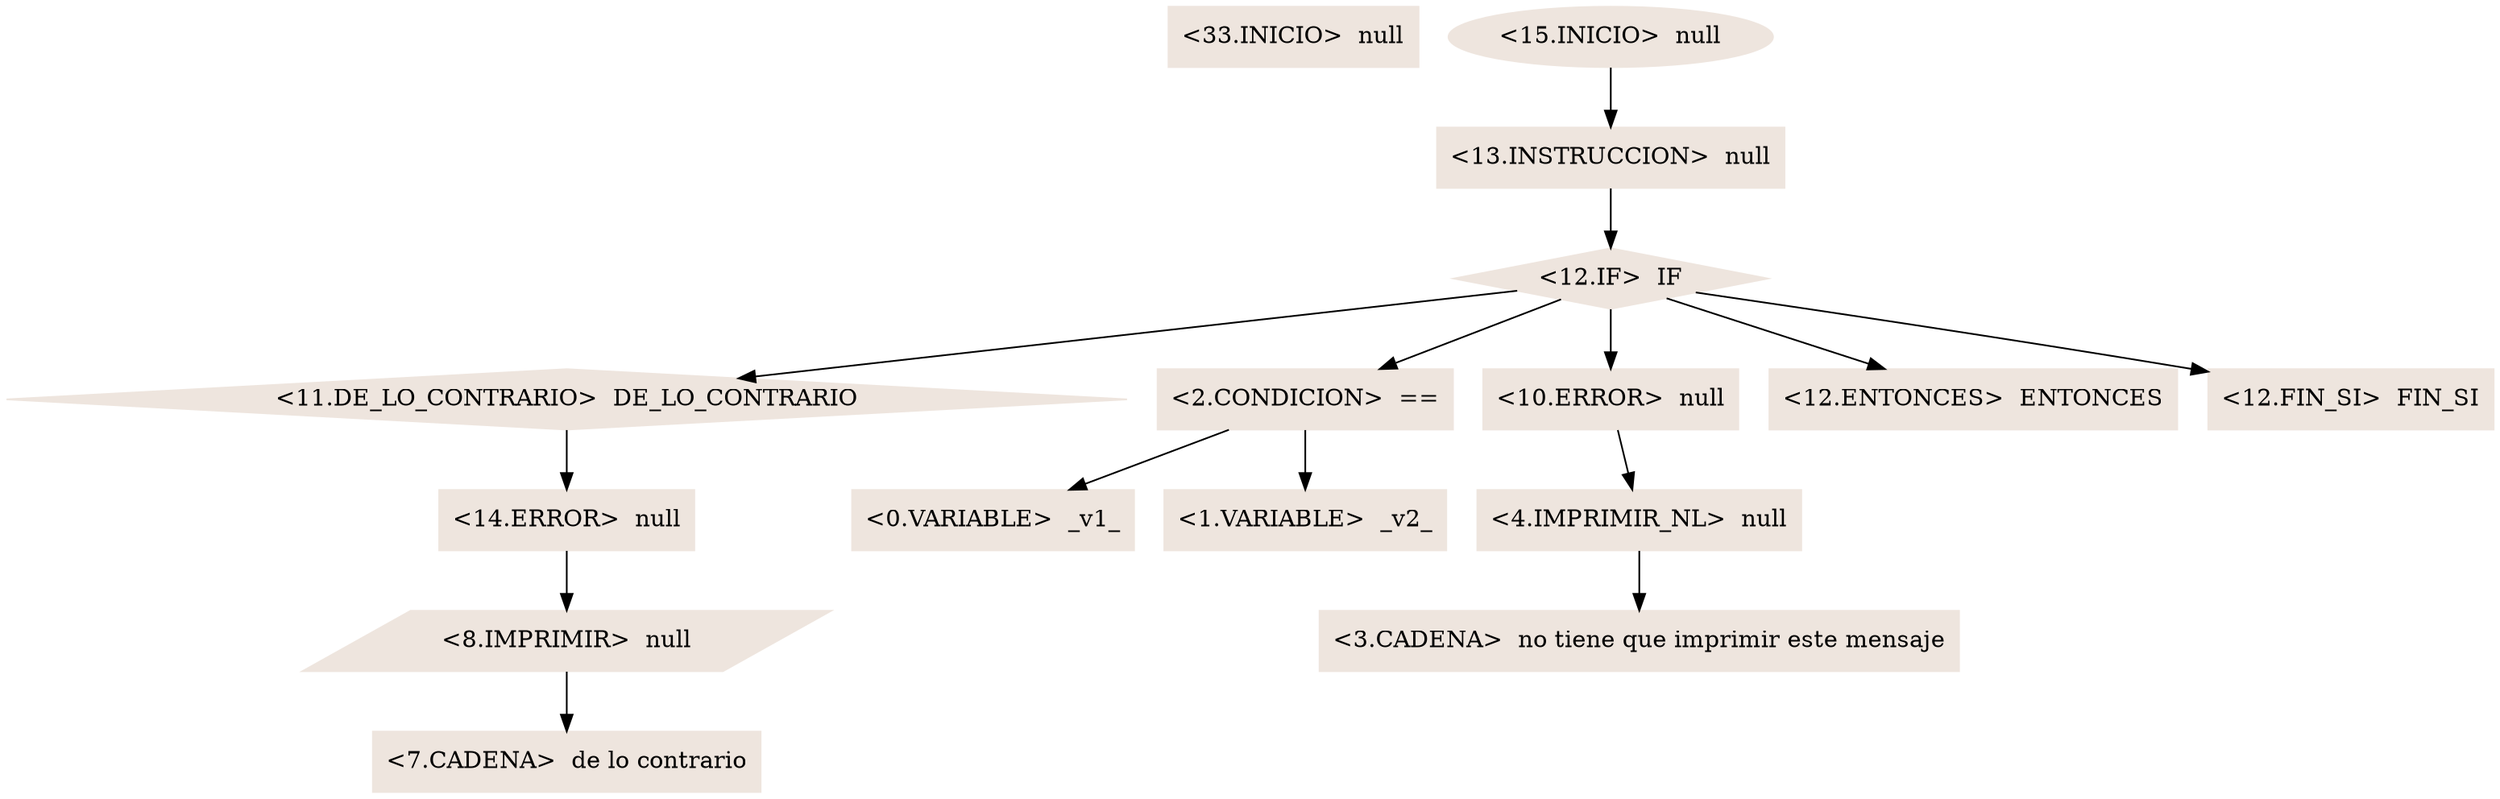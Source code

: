 digraph G {
node [shape=box, style=filled, color=seashell2];
"<33.INICIO>  null""<15.INICIO>  null"[shape=ellipse, style=filled, color=seashell2];
"<12.IF>  IF","<12.IF>  IF","<12.IF>  IF","<12.IF>  IF","<11.DE_LO_CONTRARIO>  DE_LO_CONTRARIO","<12.IF>  IF"[shape=diamond, style=filled, color=seashell2];
"<13.INSTRUCCION>  null","<2.CONDICION>  ==","<2.CONDICION>  ==","<10.ERROR>  null","<4.IMPRIMIR_NL>  null","<14.ERROR>  null","<8.IMPRIMIR>  null"[shape=rectangle, style=filled, color=seashell2];
"<8.IMPRIMIR>  null"[shape=parallelogram, style=filled, color=seashell2];
"<15.INICIO>  null"->"<13.INSTRUCCION>  null"
"<13.INSTRUCCION>  null"->"<12.IF>  IF"
"<12.IF>  IF"->"<2.CONDICION>  =="
"<2.CONDICION>  =="->"<0.VARIABLE>  _v1_"
"<2.CONDICION>  =="->"<1.VARIABLE>  _v2_"
"<12.IF>  IF"->"<12.ENTONCES>  ENTONCES"
"<12.IF>  IF"->"<10.ERROR>  null"
"<10.ERROR>  null"->"<4.IMPRIMIR_NL>  null"
"<4.IMPRIMIR_NL>  null"->"<3.CADENA>  no tiene que imprimir este mensaje"
"<12.IF>  IF"->"<11.DE_LO_CONTRARIO>  DE_LO_CONTRARIO"
"<11.DE_LO_CONTRARIO>  DE_LO_CONTRARIO"->"<14.ERROR>  null"
"<14.ERROR>  null"->"<8.IMPRIMIR>  null"
"<8.IMPRIMIR>  null"->"<7.CADENA>  de lo contrario"
"<12.IF>  IF"->"<12.FIN_SI>  FIN_SI"


}
